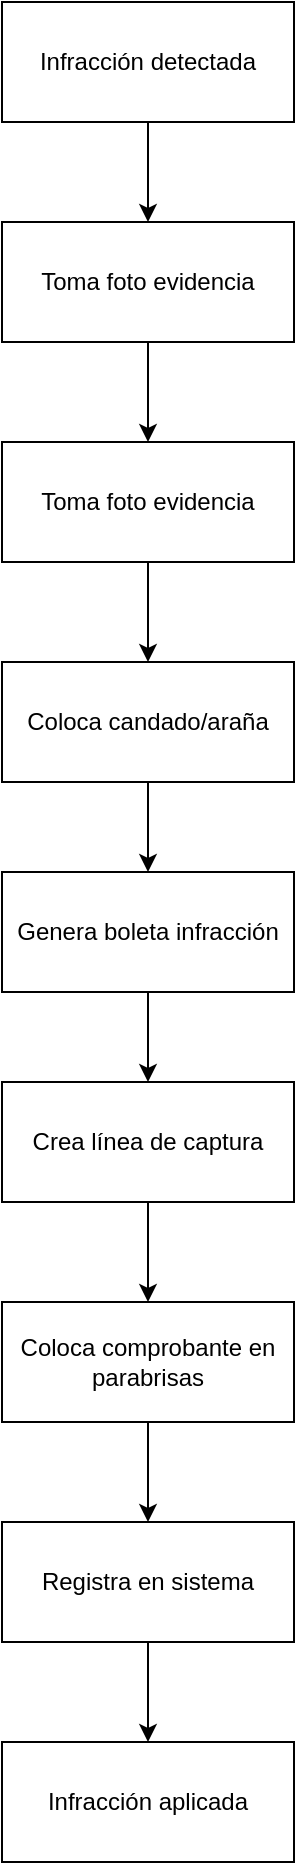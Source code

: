 <mxfile version="28.2.4">
  <diagram name="Página-1" id="UT_l-iig5S8QLGLf5QIV">
    <mxGraphModel grid="1" page="1" gridSize="10" guides="1" tooltips="1" connect="1" arrows="1" fold="1" pageScale="1" pageWidth="827" pageHeight="1169" math="0" shadow="0">
      <root>
        <mxCell id="0" />
        <mxCell id="1" parent="0" />
        <mxCell id="rPRgRby90MIDYED9M-A3-3" style="edgeStyle=orthogonalEdgeStyle;rounded=0;orthogonalLoop=1;jettySize=auto;html=1;exitX=0.5;exitY=1;exitDx=0;exitDy=0;entryX=0.5;entryY=0;entryDx=0;entryDy=0;" edge="1" parent="1" source="rPRgRby90MIDYED9M-A3-1" target="rPRgRby90MIDYED9M-A3-2">
          <mxGeometry relative="1" as="geometry" />
        </mxCell>
        <mxCell id="rPRgRby90MIDYED9M-A3-1" value="&lt;div&gt;Infracción detectada&lt;/div&gt;" style="rounded=0;whiteSpace=wrap;html=1;" vertex="1" parent="1">
          <mxGeometry x="341" y="90" width="146" height="60" as="geometry" />
        </mxCell>
        <mxCell id="rPRgRby90MIDYED9M-A3-6" style="edgeStyle=orthogonalEdgeStyle;rounded=0;orthogonalLoop=1;jettySize=auto;html=1;exitX=0.5;exitY=1;exitDx=0;exitDy=0;entryX=0.5;entryY=0;entryDx=0;entryDy=0;" edge="1" parent="1" source="rPRgRby90MIDYED9M-A3-2" target="rPRgRby90MIDYED9M-A3-4">
          <mxGeometry relative="1" as="geometry" />
        </mxCell>
        <mxCell id="rPRgRby90MIDYED9M-A3-2" value="Toma foto evidencia" style="rounded=0;whiteSpace=wrap;html=1;" vertex="1" parent="1">
          <mxGeometry x="341" y="200" width="146" height="60" as="geometry" />
        </mxCell>
        <mxCell id="rPRgRby90MIDYED9M-A3-7" style="edgeStyle=orthogonalEdgeStyle;rounded=0;orthogonalLoop=1;jettySize=auto;html=1;exitX=0.5;exitY=1;exitDx=0;exitDy=0;entryX=0.5;entryY=0;entryDx=0;entryDy=0;" edge="1" parent="1" source="rPRgRby90MIDYED9M-A3-4" target="rPRgRby90MIDYED9M-A3-5">
          <mxGeometry relative="1" as="geometry" />
        </mxCell>
        <mxCell id="rPRgRby90MIDYED9M-A3-4" value="Toma foto evidencia" style="rounded=0;whiteSpace=wrap;html=1;" vertex="1" parent="1">
          <mxGeometry x="341" y="310" width="146" height="60" as="geometry" />
        </mxCell>
        <mxCell id="rPRgRby90MIDYED9M-A3-9" style="edgeStyle=orthogonalEdgeStyle;rounded=0;orthogonalLoop=1;jettySize=auto;html=1;exitX=0.5;exitY=1;exitDx=0;exitDy=0;entryX=0.5;entryY=0;entryDx=0;entryDy=0;" edge="1" parent="1" source="rPRgRby90MIDYED9M-A3-5" target="rPRgRby90MIDYED9M-A3-8">
          <mxGeometry relative="1" as="geometry" />
        </mxCell>
        <mxCell id="rPRgRby90MIDYED9M-A3-5" value="Coloca candado/araña" style="rounded=0;whiteSpace=wrap;html=1;" vertex="1" parent="1">
          <mxGeometry x="341" y="420" width="146" height="60" as="geometry" />
        </mxCell>
        <mxCell id="rPRgRby90MIDYED9M-A3-11" style="edgeStyle=orthogonalEdgeStyle;rounded=0;orthogonalLoop=1;jettySize=auto;html=1;exitX=0.5;exitY=1;exitDx=0;exitDy=0;entryX=0.5;entryY=0;entryDx=0;entryDy=0;" edge="1" parent="1" source="rPRgRby90MIDYED9M-A3-8" target="rPRgRby90MIDYED9M-A3-10">
          <mxGeometry relative="1" as="geometry" />
        </mxCell>
        <mxCell id="rPRgRby90MIDYED9M-A3-8" value="Genera boleta infracción" style="rounded=0;whiteSpace=wrap;html=1;" vertex="1" parent="1">
          <mxGeometry x="341" y="525" width="146" height="60" as="geometry" />
        </mxCell>
        <mxCell id="rPRgRby90MIDYED9M-A3-13" style="edgeStyle=orthogonalEdgeStyle;rounded=0;orthogonalLoop=1;jettySize=auto;html=1;exitX=0.5;exitY=1;exitDx=0;exitDy=0;entryX=0.5;entryY=0;entryDx=0;entryDy=0;" edge="1" parent="1" source="rPRgRby90MIDYED9M-A3-10" target="rPRgRby90MIDYED9M-A3-12">
          <mxGeometry relative="1" as="geometry" />
        </mxCell>
        <mxCell id="rPRgRby90MIDYED9M-A3-10" value="Crea línea de captura" style="rounded=0;whiteSpace=wrap;html=1;" vertex="1" parent="1">
          <mxGeometry x="341" y="630" width="146" height="60" as="geometry" />
        </mxCell>
        <mxCell id="rPRgRby90MIDYED9M-A3-15" style="edgeStyle=orthogonalEdgeStyle;rounded=0;orthogonalLoop=1;jettySize=auto;html=1;exitX=0.5;exitY=1;exitDx=0;exitDy=0;entryX=0.5;entryY=0;entryDx=0;entryDy=0;" edge="1" parent="1" source="rPRgRby90MIDYED9M-A3-12" target="rPRgRby90MIDYED9M-A3-14">
          <mxGeometry relative="1" as="geometry" />
        </mxCell>
        <mxCell id="rPRgRby90MIDYED9M-A3-12" value="Coloca comprobante en parabrisas" style="rounded=0;whiteSpace=wrap;html=1;" vertex="1" parent="1">
          <mxGeometry x="341" y="740" width="146" height="60" as="geometry" />
        </mxCell>
        <mxCell id="rPRgRby90MIDYED9M-A3-17" style="edgeStyle=orthogonalEdgeStyle;rounded=0;orthogonalLoop=1;jettySize=auto;html=1;exitX=0.5;exitY=1;exitDx=0;exitDy=0;entryX=0.5;entryY=0;entryDx=0;entryDy=0;" edge="1" parent="1" source="rPRgRby90MIDYED9M-A3-14" target="rPRgRby90MIDYED9M-A3-16">
          <mxGeometry relative="1" as="geometry" />
        </mxCell>
        <mxCell id="rPRgRby90MIDYED9M-A3-14" value="Registra en sistema" style="rounded=0;whiteSpace=wrap;html=1;" vertex="1" parent="1">
          <mxGeometry x="341" y="850" width="146" height="60" as="geometry" />
        </mxCell>
        <mxCell id="rPRgRby90MIDYED9M-A3-16" value="Infracción aplicada" style="rounded=0;whiteSpace=wrap;html=1;" vertex="1" parent="1">
          <mxGeometry x="341" y="960" width="146" height="60" as="geometry" />
        </mxCell>
      </root>
    </mxGraphModel>
  </diagram>
</mxfile>
